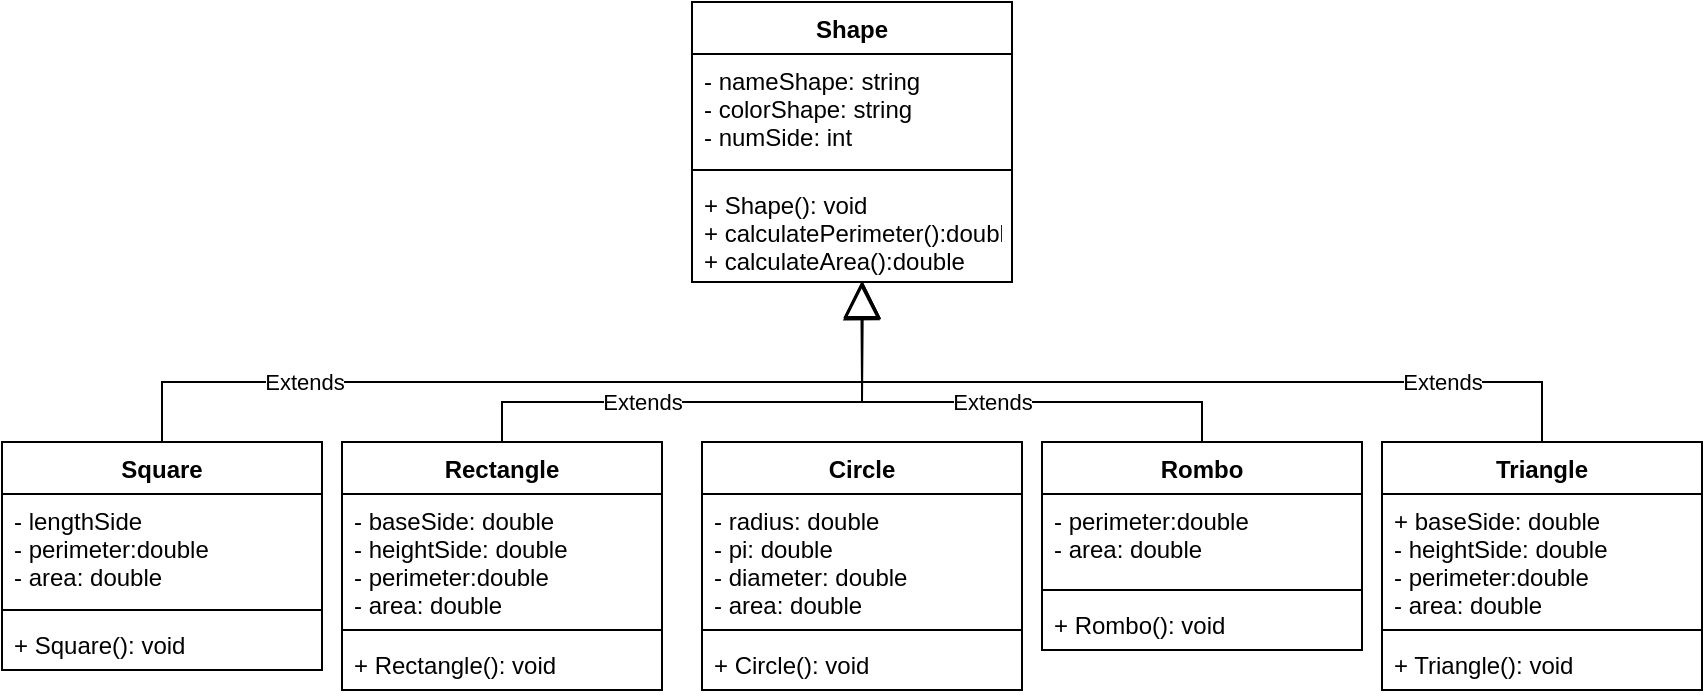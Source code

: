 <mxfile version="20.8.16" type="device"><diagram name="Page-1" id="ItJSET33lH28imNcdsig"><mxGraphModel dx="911" dy="467" grid="1" gridSize="10" guides="1" tooltips="1" connect="1" arrows="1" fold="1" page="1" pageScale="1" pageWidth="850" pageHeight="1100" math="0" shadow="0"><root><mxCell id="0"/><mxCell id="1" parent="0"/><mxCell id="64yxxdpnxibkUxkW7COT-5" value="Shape" style="swimlane;fontStyle=1;align=center;verticalAlign=top;childLayout=stackLayout;horizontal=1;startSize=26;horizontalStack=0;resizeParent=1;resizeParentMax=0;resizeLast=0;collapsible=1;marginBottom=0;" parent="1" vertex="1"><mxGeometry x="345" width="160" height="140" as="geometry"/></mxCell><mxCell id="64yxxdpnxibkUxkW7COT-6" value="- nameShape: string&#10;- colorShape: string&#10;- numSide: int&#10;" style="text;strokeColor=none;fillColor=none;align=left;verticalAlign=top;spacingLeft=4;spacingRight=4;overflow=hidden;rotatable=0;points=[[0,0.5],[1,0.5]];portConstraint=eastwest;" parent="64yxxdpnxibkUxkW7COT-5" vertex="1"><mxGeometry y="26" width="160" height="54" as="geometry"/></mxCell><mxCell id="64yxxdpnxibkUxkW7COT-7" value="" style="line;strokeWidth=1;fillColor=none;align=left;verticalAlign=middle;spacingTop=-1;spacingLeft=3;spacingRight=3;rotatable=0;labelPosition=right;points=[];portConstraint=eastwest;strokeColor=inherit;" parent="64yxxdpnxibkUxkW7COT-5" vertex="1"><mxGeometry y="80" width="160" height="8" as="geometry"/></mxCell><mxCell id="64yxxdpnxibkUxkW7COT-8" value="+ Shape(): void&#10;+ calculatePerimeter():double&#10;+ calculateArea():double " style="text;strokeColor=none;fillColor=none;align=left;verticalAlign=top;spacingLeft=4;spacingRight=4;overflow=hidden;rotatable=0;points=[[0,0.5],[1,0.5]];portConstraint=eastwest;" parent="64yxxdpnxibkUxkW7COT-5" vertex="1"><mxGeometry y="88" width="160" height="52" as="geometry"/></mxCell><mxCell id="64yxxdpnxibkUxkW7COT-9" value="Circle" style="swimlane;fontStyle=1;align=center;verticalAlign=top;childLayout=stackLayout;horizontal=1;startSize=26;horizontalStack=0;resizeParent=1;resizeParentMax=0;resizeLast=0;collapsible=1;marginBottom=0;" parent="1" vertex="1"><mxGeometry x="350" y="220" width="160" height="124" as="geometry"/></mxCell><mxCell id="64yxxdpnxibkUxkW7COT-10" value="- radius: double&#10;- pi: double&#10;- diameter: double&#10;- area: double" style="text;strokeColor=none;fillColor=none;align=left;verticalAlign=top;spacingLeft=4;spacingRight=4;overflow=hidden;rotatable=0;points=[[0,0.5],[1,0.5]];portConstraint=eastwest;" parent="64yxxdpnxibkUxkW7COT-9" vertex="1"><mxGeometry y="26" width="160" height="64" as="geometry"/></mxCell><mxCell id="64yxxdpnxibkUxkW7COT-11" value="" style="line;strokeWidth=1;fillColor=none;align=left;verticalAlign=middle;spacingTop=-1;spacingLeft=3;spacingRight=3;rotatable=0;labelPosition=right;points=[];portConstraint=eastwest;strokeColor=inherit;" parent="64yxxdpnxibkUxkW7COT-9" vertex="1"><mxGeometry y="90" width="160" height="8" as="geometry"/></mxCell><mxCell id="64yxxdpnxibkUxkW7COT-12" value="+ Circle(): void" style="text;strokeColor=none;fillColor=none;align=left;verticalAlign=top;spacingLeft=4;spacingRight=4;overflow=hidden;rotatable=0;points=[[0,0.5],[1,0.5]];portConstraint=eastwest;" parent="64yxxdpnxibkUxkW7COT-9" vertex="1"><mxGeometry y="98" width="160" height="26" as="geometry"/></mxCell><mxCell id="64yxxdpnxibkUxkW7COT-13" value="Triangle" style="swimlane;fontStyle=1;align=center;verticalAlign=top;childLayout=stackLayout;horizontal=1;startSize=26;horizontalStack=0;resizeParent=1;resizeParentMax=0;resizeLast=0;collapsible=1;marginBottom=0;" parent="1" vertex="1"><mxGeometry x="690" y="220" width="160" height="124" as="geometry"/></mxCell><mxCell id="64yxxdpnxibkUxkW7COT-14" value="+ baseSide: double&#10;- heightSide: double&#10;- perimeter:double&#10;- area: double" style="text;strokeColor=none;fillColor=none;align=left;verticalAlign=top;spacingLeft=4;spacingRight=4;overflow=hidden;rotatable=0;points=[[0,0.5],[1,0.5]];portConstraint=eastwest;" parent="64yxxdpnxibkUxkW7COT-13" vertex="1"><mxGeometry y="26" width="160" height="64" as="geometry"/></mxCell><mxCell id="64yxxdpnxibkUxkW7COT-15" value="" style="line;strokeWidth=1;fillColor=none;align=left;verticalAlign=middle;spacingTop=-1;spacingLeft=3;spacingRight=3;rotatable=0;labelPosition=right;points=[];portConstraint=eastwest;strokeColor=inherit;" parent="64yxxdpnxibkUxkW7COT-13" vertex="1"><mxGeometry y="90" width="160" height="8" as="geometry"/></mxCell><mxCell id="64yxxdpnxibkUxkW7COT-16" value="+ Triangle(): void" style="text;strokeColor=none;fillColor=none;align=left;verticalAlign=top;spacingLeft=4;spacingRight=4;overflow=hidden;rotatable=0;points=[[0,0.5],[1,0.5]];portConstraint=eastwest;" parent="64yxxdpnxibkUxkW7COT-13" vertex="1"><mxGeometry y="98" width="160" height="26" as="geometry"/></mxCell><mxCell id="64yxxdpnxibkUxkW7COT-17" value="Rectangle" style="swimlane;fontStyle=1;align=center;verticalAlign=top;childLayout=stackLayout;horizontal=1;startSize=26;horizontalStack=0;resizeParent=1;resizeParentMax=0;resizeLast=0;collapsible=1;marginBottom=0;" parent="1" vertex="1"><mxGeometry x="170" y="220" width="160" height="124" as="geometry"/></mxCell><mxCell id="64yxxdpnxibkUxkW7COT-18" value="- baseSide: double&#10;- heightSide: double&#10;- perimeter:double&#10;- area: double" style="text;strokeColor=none;fillColor=none;align=left;verticalAlign=top;spacingLeft=4;spacingRight=4;overflow=hidden;rotatable=0;points=[[0,0.5],[1,0.5]];portConstraint=eastwest;" parent="64yxxdpnxibkUxkW7COT-17" vertex="1"><mxGeometry y="26" width="160" height="64" as="geometry"/></mxCell><mxCell id="64yxxdpnxibkUxkW7COT-19" value="" style="line;strokeWidth=1;fillColor=none;align=left;verticalAlign=middle;spacingTop=-1;spacingLeft=3;spacingRight=3;rotatable=0;labelPosition=right;points=[];portConstraint=eastwest;strokeColor=inherit;" parent="64yxxdpnxibkUxkW7COT-17" vertex="1"><mxGeometry y="90" width="160" height="8" as="geometry"/></mxCell><mxCell id="64yxxdpnxibkUxkW7COT-20" value="+ Rectangle(): void" style="text;strokeColor=none;fillColor=none;align=left;verticalAlign=top;spacingLeft=4;spacingRight=4;overflow=hidden;rotatable=0;points=[[0,0.5],[1,0.5]];portConstraint=eastwest;" parent="64yxxdpnxibkUxkW7COT-17" vertex="1"><mxGeometry y="98" width="160" height="26" as="geometry"/></mxCell><mxCell id="64yxxdpnxibkUxkW7COT-21" value="Square" style="swimlane;fontStyle=1;align=center;verticalAlign=top;childLayout=stackLayout;horizontal=1;startSize=26;horizontalStack=0;resizeParent=1;resizeParentMax=0;resizeLast=0;collapsible=1;marginBottom=0;" parent="1" vertex="1"><mxGeometry y="220" width="160" height="114" as="geometry"/></mxCell><mxCell id="64yxxdpnxibkUxkW7COT-22" value="- lengthSide&#10;- perimeter:double&#10;- area: double" style="text;strokeColor=none;fillColor=none;align=left;verticalAlign=top;spacingLeft=4;spacingRight=4;overflow=hidden;rotatable=0;points=[[0,0.5],[1,0.5]];portConstraint=eastwest;" parent="64yxxdpnxibkUxkW7COT-21" vertex="1"><mxGeometry y="26" width="160" height="54" as="geometry"/></mxCell><mxCell id="64yxxdpnxibkUxkW7COT-23" value="" style="line;strokeWidth=1;fillColor=none;align=left;verticalAlign=middle;spacingTop=-1;spacingLeft=3;spacingRight=3;rotatable=0;labelPosition=right;points=[];portConstraint=eastwest;strokeColor=inherit;" parent="64yxxdpnxibkUxkW7COT-21" vertex="1"><mxGeometry y="80" width="160" height="8" as="geometry"/></mxCell><mxCell id="64yxxdpnxibkUxkW7COT-24" value="+ Square(): void" style="text;strokeColor=none;fillColor=none;align=left;verticalAlign=top;spacingLeft=4;spacingRight=4;overflow=hidden;rotatable=0;points=[[0,0.5],[1,0.5]];portConstraint=eastwest;" parent="64yxxdpnxibkUxkW7COT-21" vertex="1"><mxGeometry y="88" width="160" height="26" as="geometry"/></mxCell><mxCell id="64yxxdpnxibkUxkW7COT-25" value="Rombo" style="swimlane;fontStyle=1;align=center;verticalAlign=top;childLayout=stackLayout;horizontal=1;startSize=26;horizontalStack=0;resizeParent=1;resizeParentMax=0;resizeLast=0;collapsible=1;marginBottom=0;" parent="1" vertex="1"><mxGeometry x="520" y="220" width="160" height="104" as="geometry"/></mxCell><mxCell id="64yxxdpnxibkUxkW7COT-26" value="- perimeter:double&#10;- area: double" style="text;strokeColor=none;fillColor=none;align=left;verticalAlign=top;spacingLeft=4;spacingRight=4;overflow=hidden;rotatable=0;points=[[0,0.5],[1,0.5]];portConstraint=eastwest;" parent="64yxxdpnxibkUxkW7COT-25" vertex="1"><mxGeometry y="26" width="160" height="44" as="geometry"/></mxCell><mxCell id="64yxxdpnxibkUxkW7COT-27" value="" style="line;strokeWidth=1;fillColor=none;align=left;verticalAlign=middle;spacingTop=-1;spacingLeft=3;spacingRight=3;rotatable=0;labelPosition=right;points=[];portConstraint=eastwest;strokeColor=inherit;" parent="64yxxdpnxibkUxkW7COT-25" vertex="1"><mxGeometry y="70" width="160" height="8" as="geometry"/></mxCell><mxCell id="64yxxdpnxibkUxkW7COT-28" value="+ Rombo(): void" style="text;strokeColor=none;fillColor=none;align=left;verticalAlign=top;spacingLeft=4;spacingRight=4;overflow=hidden;rotatable=0;points=[[0,0.5],[1,0.5]];portConstraint=eastwest;" parent="64yxxdpnxibkUxkW7COT-25" vertex="1"><mxGeometry y="78" width="160" height="26" as="geometry"/></mxCell><mxCell id="64yxxdpnxibkUxkW7COT-35" value="Extends" style="endArrow=block;endSize=16;endFill=0;html=1;rounded=0;exitX=0.5;exitY=0;exitDx=0;exitDy=0;entryX=0.532;entryY=0.994;entryDx=0;entryDy=0;entryPerimeter=0;" parent="1" source="64yxxdpnxibkUxkW7COT-21" target="64yxxdpnxibkUxkW7COT-8" edge="1"><mxGeometry x="-0.534" width="160" relative="1" as="geometry"><mxPoint x="80" y="200" as="sourcePoint"/><mxPoint x="430" y="160" as="targetPoint"/><Array as="points"><mxPoint x="80" y="190"/><mxPoint x="430" y="190"/></Array><mxPoint as="offset"/></mxGeometry></mxCell><mxCell id="64yxxdpnxibkUxkW7COT-36" value="Extends" style="endArrow=block;endSize=16;endFill=0;html=1;rounded=0;exitX=0.5;exitY=0;exitDx=0;exitDy=0;entryX=0.534;entryY=0.999;entryDx=0;entryDy=0;entryPerimeter=0;" parent="1" source="64yxxdpnxibkUxkW7COT-17" target="64yxxdpnxibkUxkW7COT-8" edge="1"><mxGeometry x="-0.308" width="160" relative="1" as="geometry"><mxPoint x="240" y="210" as="sourcePoint"/><mxPoint x="430" y="160" as="targetPoint"/><Array as="points"><mxPoint x="250" y="200"/><mxPoint x="430" y="200"/></Array><mxPoint as="offset"/></mxGeometry></mxCell><mxCell id="64yxxdpnxibkUxkW7COT-38" value="Extends" style="endArrow=block;endSize=16;endFill=0;html=1;rounded=0;exitX=0.5;exitY=0;exitDx=0;exitDy=0;entryX=0.529;entryY=1.012;entryDx=0;entryDy=0;entryPerimeter=0;" parent="1" source="64yxxdpnxibkUxkW7COT-13" target="64yxxdpnxibkUxkW7COT-8" edge="1"><mxGeometry x="-0.617" width="160" relative="1" as="geometry"><mxPoint x="650" y="190" as="sourcePoint"/><mxPoint x="430" y="160" as="targetPoint"/><Array as="points"><mxPoint x="770" y="190"/><mxPoint x="430" y="190"/></Array><mxPoint as="offset"/></mxGeometry></mxCell><mxCell id="64yxxdpnxibkUxkW7COT-39" value="Extends" style="endArrow=block;endSize=16;endFill=0;html=1;rounded=0;exitX=0.5;exitY=0;exitDx=0;exitDy=0;entryX=0.531;entryY=0.989;entryDx=0;entryDy=0;entryPerimeter=0;" parent="1" source="64yxxdpnxibkUxkW7COT-25" target="64yxxdpnxibkUxkW7COT-8" edge="1"><mxGeometry width="160" relative="1" as="geometry"><mxPoint x="470" y="150" as="sourcePoint"/><mxPoint x="430" y="150" as="targetPoint"/><Array as="points"><mxPoint x="600" y="200"/><mxPoint x="430" y="200"/></Array></mxGeometry></mxCell></root></mxGraphModel></diagram></mxfile>